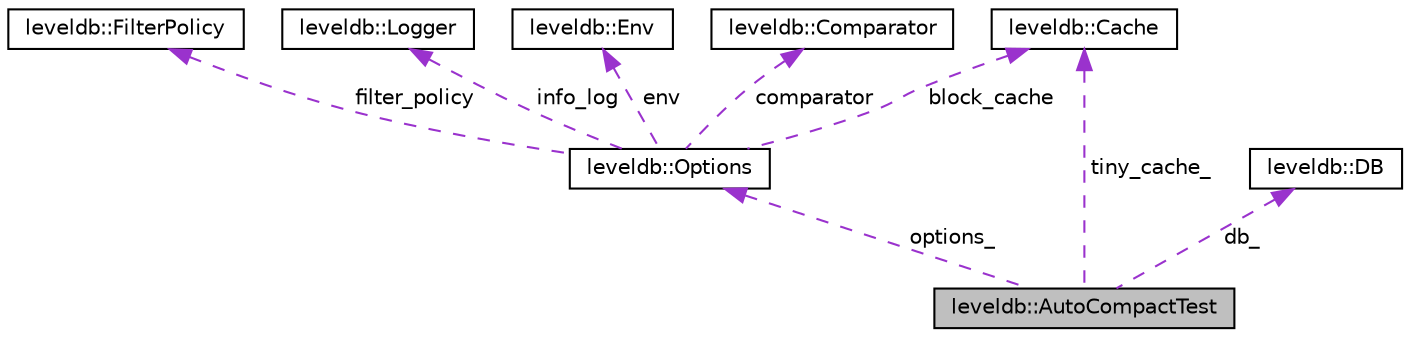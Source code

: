 digraph "leveldb::AutoCompactTest"
{
  edge [fontname="Helvetica",fontsize="10",labelfontname="Helvetica",labelfontsize="10"];
  node [fontname="Helvetica",fontsize="10",shape=record];
  Node1 [label="leveldb::AutoCompactTest",height=0.2,width=0.4,color="black", fillcolor="grey75", style="filled" fontcolor="black"];
  Node2 -> Node1 [dir="back",color="darkorchid3",fontsize="10",style="dashed",label=" options_" ,fontname="Helvetica"];
  Node2 [label="leveldb::Options",height=0.2,width=0.4,color="black", fillcolor="white", style="filled",URL="$structleveldb_1_1_options.html"];
  Node3 -> Node2 [dir="back",color="darkorchid3",fontsize="10",style="dashed",label=" filter_policy" ,fontname="Helvetica"];
  Node3 [label="leveldb::FilterPolicy",height=0.2,width=0.4,color="black", fillcolor="white", style="filled",URL="$classleveldb_1_1_filter_policy.html"];
  Node4 -> Node2 [dir="back",color="darkorchid3",fontsize="10",style="dashed",label=" info_log" ,fontname="Helvetica"];
  Node4 [label="leveldb::Logger",height=0.2,width=0.4,color="black", fillcolor="white", style="filled",URL="$classleveldb_1_1_logger.html"];
  Node5 -> Node2 [dir="back",color="darkorchid3",fontsize="10",style="dashed",label=" env" ,fontname="Helvetica"];
  Node5 [label="leveldb::Env",height=0.2,width=0.4,color="black", fillcolor="white", style="filled",URL="$classleveldb_1_1_env.html"];
  Node6 -> Node2 [dir="back",color="darkorchid3",fontsize="10",style="dashed",label=" comparator" ,fontname="Helvetica"];
  Node6 [label="leveldb::Comparator",height=0.2,width=0.4,color="black", fillcolor="white", style="filled",URL="$structleveldb_1_1_comparator.html"];
  Node7 -> Node2 [dir="back",color="darkorchid3",fontsize="10",style="dashed",label=" block_cache" ,fontname="Helvetica"];
  Node7 [label="leveldb::Cache",height=0.2,width=0.4,color="black", fillcolor="white", style="filled",URL="$classleveldb_1_1_cache.html"];
  Node8 -> Node1 [dir="back",color="darkorchid3",fontsize="10",style="dashed",label=" db_" ,fontname="Helvetica"];
  Node8 [label="leveldb::DB",height=0.2,width=0.4,color="black", fillcolor="white", style="filled",URL="$classleveldb_1_1_d_b.html"];
  Node7 -> Node1 [dir="back",color="darkorchid3",fontsize="10",style="dashed",label=" tiny_cache_" ,fontname="Helvetica"];
}
